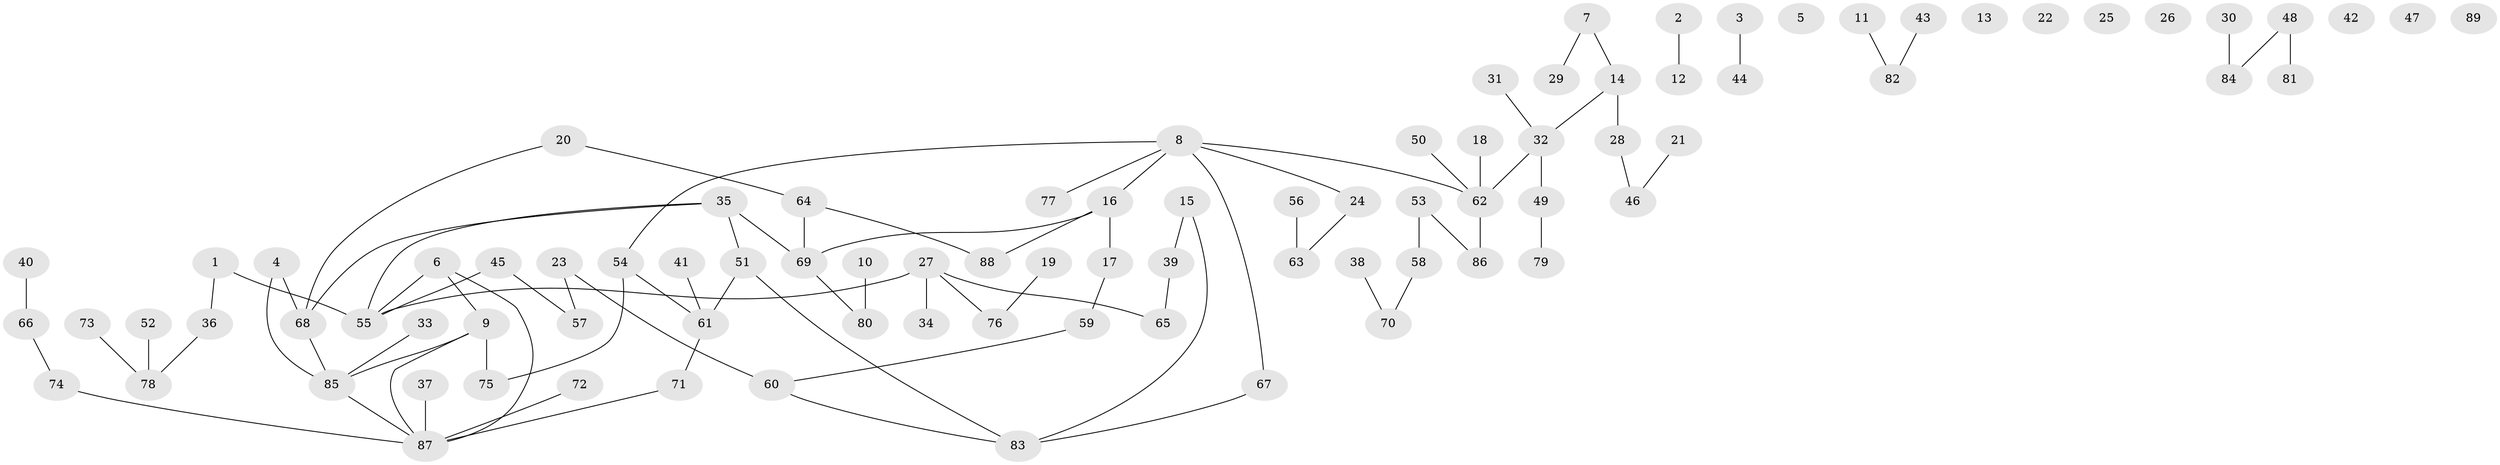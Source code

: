 // coarse degree distribution, {0: 0.46153846153846156, 2: 0.11538461538461539, 1: 0.2692307692307692, 3: 0.07692307692307693, 7: 0.038461538461538464, 4: 0.038461538461538464}
// Generated by graph-tools (version 1.1) at 2025/43/03/04/25 21:43:31]
// undirected, 89 vertices, 89 edges
graph export_dot {
graph [start="1"]
  node [color=gray90,style=filled];
  1;
  2;
  3;
  4;
  5;
  6;
  7;
  8;
  9;
  10;
  11;
  12;
  13;
  14;
  15;
  16;
  17;
  18;
  19;
  20;
  21;
  22;
  23;
  24;
  25;
  26;
  27;
  28;
  29;
  30;
  31;
  32;
  33;
  34;
  35;
  36;
  37;
  38;
  39;
  40;
  41;
  42;
  43;
  44;
  45;
  46;
  47;
  48;
  49;
  50;
  51;
  52;
  53;
  54;
  55;
  56;
  57;
  58;
  59;
  60;
  61;
  62;
  63;
  64;
  65;
  66;
  67;
  68;
  69;
  70;
  71;
  72;
  73;
  74;
  75;
  76;
  77;
  78;
  79;
  80;
  81;
  82;
  83;
  84;
  85;
  86;
  87;
  88;
  89;
  1 -- 36;
  1 -- 55;
  2 -- 12;
  3 -- 44;
  4 -- 68;
  4 -- 85;
  6 -- 9;
  6 -- 55;
  6 -- 87;
  7 -- 14;
  7 -- 29;
  8 -- 16;
  8 -- 24;
  8 -- 54;
  8 -- 62;
  8 -- 67;
  8 -- 77;
  9 -- 75;
  9 -- 85;
  9 -- 87;
  10 -- 80;
  11 -- 82;
  14 -- 28;
  14 -- 32;
  15 -- 39;
  15 -- 83;
  16 -- 17;
  16 -- 69;
  16 -- 88;
  17 -- 59;
  18 -- 62;
  19 -- 76;
  20 -- 64;
  20 -- 68;
  21 -- 46;
  23 -- 57;
  23 -- 60;
  24 -- 63;
  27 -- 34;
  27 -- 55;
  27 -- 65;
  27 -- 76;
  28 -- 46;
  30 -- 84;
  31 -- 32;
  32 -- 49;
  32 -- 62;
  33 -- 85;
  35 -- 51;
  35 -- 55;
  35 -- 68;
  35 -- 69;
  36 -- 78;
  37 -- 87;
  38 -- 70;
  39 -- 65;
  40 -- 66;
  41 -- 61;
  43 -- 82;
  45 -- 55;
  45 -- 57;
  48 -- 81;
  48 -- 84;
  49 -- 79;
  50 -- 62;
  51 -- 61;
  51 -- 83;
  52 -- 78;
  53 -- 58;
  53 -- 86;
  54 -- 61;
  54 -- 75;
  56 -- 63;
  58 -- 70;
  59 -- 60;
  60 -- 83;
  61 -- 71;
  62 -- 86;
  64 -- 69;
  64 -- 88;
  66 -- 74;
  67 -- 83;
  68 -- 85;
  69 -- 80;
  71 -- 87;
  72 -- 87;
  73 -- 78;
  74 -- 87;
  85 -- 87;
}
